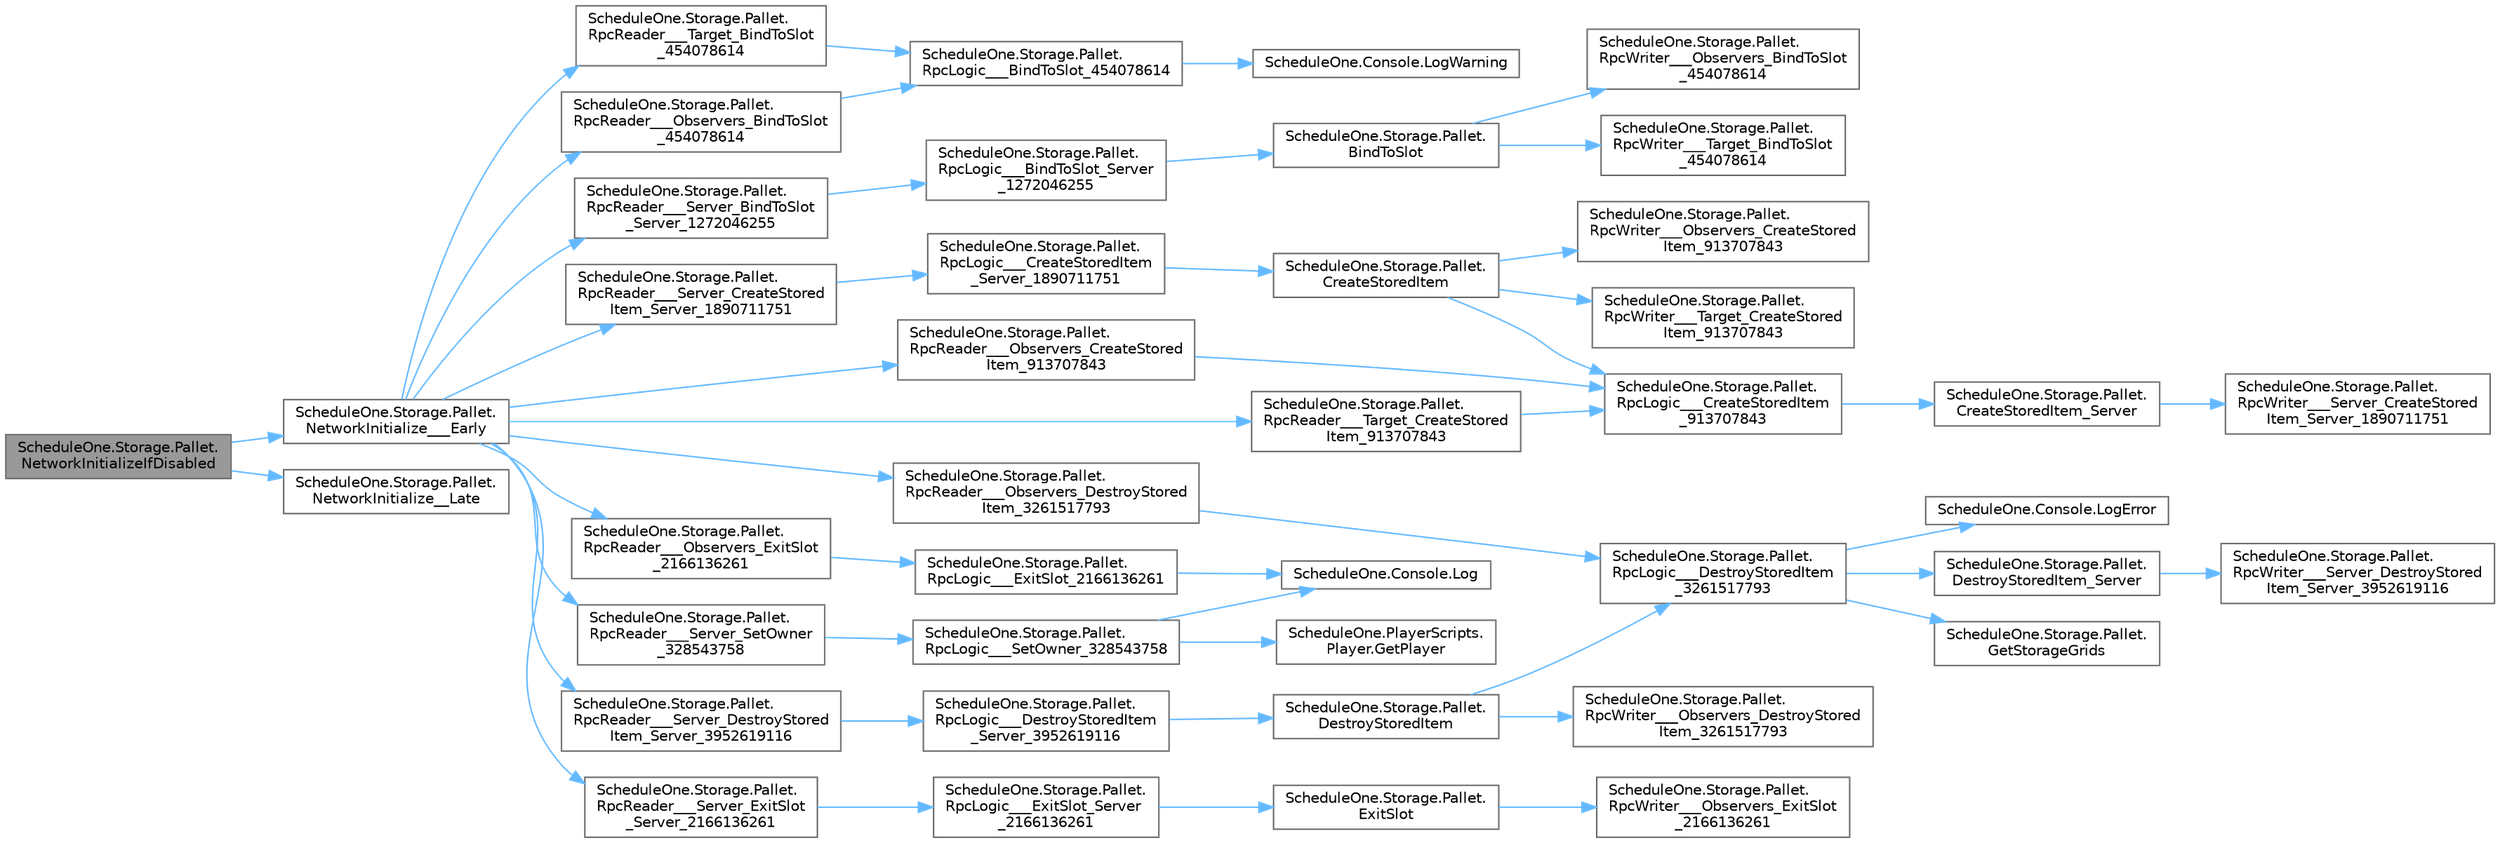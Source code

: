 digraph "ScheduleOne.Storage.Pallet.NetworkInitializeIfDisabled"
{
 // LATEX_PDF_SIZE
  bgcolor="transparent";
  edge [fontname=Helvetica,fontsize=10,labelfontname=Helvetica,labelfontsize=10];
  node [fontname=Helvetica,fontsize=10,shape=box,height=0.2,width=0.4];
  rankdir="LR";
  Node1 [id="Node000001",label="ScheduleOne.Storage.Pallet.\lNetworkInitializeIfDisabled",height=0.2,width=0.4,color="gray40", fillcolor="grey60", style="filled", fontcolor="black",tooltip=" "];
  Node1 -> Node2 [id="edge1_Node000001_Node000002",color="steelblue1",style="solid",tooltip=" "];
  Node2 [id="Node000002",label="ScheduleOne.Storage.Pallet.\lNetworkInitialize___Early",height=0.2,width=0.4,color="grey40", fillcolor="white", style="filled",URL="$class_schedule_one_1_1_storage_1_1_pallet.html#a7ba4bcb160aba30d65d54a07e0934e27",tooltip=" "];
  Node2 -> Node3 [id="edge2_Node000002_Node000003",color="steelblue1",style="solid",tooltip=" "];
  Node3 [id="Node000003",label="ScheduleOne.Storage.Pallet.\lRpcReader___Observers_BindToSlot\l_454078614",height=0.2,width=0.4,color="grey40", fillcolor="white", style="filled",URL="$class_schedule_one_1_1_storage_1_1_pallet.html#ab6423044a003a76bfd8b2bcd09d9cfc1",tooltip=" "];
  Node3 -> Node4 [id="edge3_Node000003_Node000004",color="steelblue1",style="solid",tooltip=" "];
  Node4 [id="Node000004",label="ScheduleOne.Storage.Pallet.\lRpcLogic___BindToSlot_454078614",height=0.2,width=0.4,color="grey40", fillcolor="white", style="filled",URL="$class_schedule_one_1_1_storage_1_1_pallet.html#aa55f2e7f2048049cfdf8d00dba0cf19c",tooltip=" "];
  Node4 -> Node5 [id="edge4_Node000004_Node000005",color="steelblue1",style="solid",tooltip=" "];
  Node5 [id="Node000005",label="ScheduleOne.Console.LogWarning",height=0.2,width=0.4,color="grey40", fillcolor="white", style="filled",URL="$class_schedule_one_1_1_console.html#a4af4a471d16b1029b44a8121bf41d45c",tooltip=" "];
  Node2 -> Node6 [id="edge5_Node000002_Node000006",color="steelblue1",style="solid",tooltip=" "];
  Node6 [id="Node000006",label="ScheduleOne.Storage.Pallet.\lRpcReader___Observers_CreateStored\lItem_913707843",height=0.2,width=0.4,color="grey40", fillcolor="white", style="filled",URL="$class_schedule_one_1_1_storage_1_1_pallet.html#ab72ac45741742482fa13a8dfe17018ea",tooltip=" "];
  Node6 -> Node7 [id="edge6_Node000006_Node000007",color="steelblue1",style="solid",tooltip=" "];
  Node7 [id="Node000007",label="ScheduleOne.Storage.Pallet.\lRpcLogic___CreateStoredItem\l_913707843",height=0.2,width=0.4,color="grey40", fillcolor="white", style="filled",URL="$class_schedule_one_1_1_storage_1_1_pallet.html#ae653876dbe80899c9b23153faad9778c",tooltip=" "];
  Node7 -> Node8 [id="edge7_Node000007_Node000008",color="steelblue1",style="solid",tooltip=" "];
  Node8 [id="Node000008",label="ScheduleOne.Storage.Pallet.\lCreateStoredItem_Server",height=0.2,width=0.4,color="grey40", fillcolor="white", style="filled",URL="$class_schedule_one_1_1_storage_1_1_pallet.html#acf2d069fc5af4d8411b5e74f872ac343",tooltip=" "];
  Node8 -> Node9 [id="edge8_Node000008_Node000009",color="steelblue1",style="solid",tooltip=" "];
  Node9 [id="Node000009",label="ScheduleOne.Storage.Pallet.\lRpcWriter___Server_CreateStored\lItem_Server_1890711751",height=0.2,width=0.4,color="grey40", fillcolor="white", style="filled",URL="$class_schedule_one_1_1_storage_1_1_pallet.html#a6a0e8e93efe63909b3ec69d9e70d8225",tooltip=" "];
  Node2 -> Node10 [id="edge9_Node000002_Node000010",color="steelblue1",style="solid",tooltip=" "];
  Node10 [id="Node000010",label="ScheduleOne.Storage.Pallet.\lRpcReader___Observers_DestroyStored\lItem_3261517793",height=0.2,width=0.4,color="grey40", fillcolor="white", style="filled",URL="$class_schedule_one_1_1_storage_1_1_pallet.html#a4edcbac9bfdf59f94e62d937970f741e",tooltip=" "];
  Node10 -> Node11 [id="edge10_Node000010_Node000011",color="steelblue1",style="solid",tooltip=" "];
  Node11 [id="Node000011",label="ScheduleOne.Storage.Pallet.\lRpcLogic___DestroyStoredItem\l_3261517793",height=0.2,width=0.4,color="grey40", fillcolor="white", style="filled",URL="$class_schedule_one_1_1_storage_1_1_pallet.html#a6bedb01aadc876d52c451ee9d1c92f31",tooltip=" "];
  Node11 -> Node12 [id="edge11_Node000011_Node000012",color="steelblue1",style="solid",tooltip=" "];
  Node12 [id="Node000012",label="ScheduleOne.Storage.Pallet.\lDestroyStoredItem_Server",height=0.2,width=0.4,color="grey40", fillcolor="white", style="filled",URL="$class_schedule_one_1_1_storage_1_1_pallet.html#a1bf8905fa08e772cba1a18ccd56d64f3",tooltip=" "];
  Node12 -> Node13 [id="edge12_Node000012_Node000013",color="steelblue1",style="solid",tooltip=" "];
  Node13 [id="Node000013",label="ScheduleOne.Storage.Pallet.\lRpcWriter___Server_DestroyStored\lItem_Server_3952619116",height=0.2,width=0.4,color="grey40", fillcolor="white", style="filled",URL="$class_schedule_one_1_1_storage_1_1_pallet.html#a3cb99a1fed3371f679b2488811eb5634",tooltip=" "];
  Node11 -> Node14 [id="edge13_Node000011_Node000014",color="steelblue1",style="solid",tooltip=" "];
  Node14 [id="Node000014",label="ScheduleOne.Storage.Pallet.\lGetStorageGrids",height=0.2,width=0.4,color="grey40", fillcolor="white", style="filled",URL="$class_schedule_one_1_1_storage_1_1_pallet.html#aec2e6c6025ad3911b5406cc5f7610c7c",tooltip=" "];
  Node11 -> Node15 [id="edge14_Node000011_Node000015",color="steelblue1",style="solid",tooltip=" "];
  Node15 [id="Node000015",label="ScheduleOne.Console.LogError",height=0.2,width=0.4,color="grey40", fillcolor="white", style="filled",URL="$class_schedule_one_1_1_console.html#af815c154f3082a5bf25f62c7cc93fad2",tooltip=" "];
  Node2 -> Node16 [id="edge15_Node000002_Node000016",color="steelblue1",style="solid",tooltip=" "];
  Node16 [id="Node000016",label="ScheduleOne.Storage.Pallet.\lRpcReader___Observers_ExitSlot\l_2166136261",height=0.2,width=0.4,color="grey40", fillcolor="white", style="filled",URL="$class_schedule_one_1_1_storage_1_1_pallet.html#a261ce63d40f7c1d88336ac8d0be8c9f6",tooltip=" "];
  Node16 -> Node17 [id="edge16_Node000016_Node000017",color="steelblue1",style="solid",tooltip=" "];
  Node17 [id="Node000017",label="ScheduleOne.Storage.Pallet.\lRpcLogic___ExitSlot_2166136261",height=0.2,width=0.4,color="grey40", fillcolor="white", style="filled",URL="$class_schedule_one_1_1_storage_1_1_pallet.html#a6ae1e818aa45e83470fb03257f49ff74",tooltip=" "];
  Node17 -> Node18 [id="edge17_Node000017_Node000018",color="steelblue1",style="solid",tooltip=" "];
  Node18 [id="Node000018",label="ScheduleOne.Console.Log",height=0.2,width=0.4,color="grey40", fillcolor="white", style="filled",URL="$class_schedule_one_1_1_console.html#afb218907244d12f7d08b1c1831fa1f8c",tooltip=" "];
  Node2 -> Node19 [id="edge18_Node000002_Node000019",color="steelblue1",style="solid",tooltip=" "];
  Node19 [id="Node000019",label="ScheduleOne.Storage.Pallet.\lRpcReader___Server_BindToSlot\l_Server_1272046255",height=0.2,width=0.4,color="grey40", fillcolor="white", style="filled",URL="$class_schedule_one_1_1_storage_1_1_pallet.html#af4768c938d0ce415656530b10211dd89",tooltip=" "];
  Node19 -> Node20 [id="edge19_Node000019_Node000020",color="steelblue1",style="solid",tooltip=" "];
  Node20 [id="Node000020",label="ScheduleOne.Storage.Pallet.\lRpcLogic___BindToSlot_Server\l_1272046255",height=0.2,width=0.4,color="grey40", fillcolor="white", style="filled",URL="$class_schedule_one_1_1_storage_1_1_pallet.html#a31fd39ecf1f12f97a30ac89ad52b3744",tooltip=" "];
  Node20 -> Node21 [id="edge20_Node000020_Node000021",color="steelblue1",style="solid",tooltip=" "];
  Node21 [id="Node000021",label="ScheduleOne.Storage.Pallet.\lBindToSlot",height=0.2,width=0.4,color="grey40", fillcolor="white", style="filled",URL="$class_schedule_one_1_1_storage_1_1_pallet.html#ac686d4804d5d656e7fe3abfd4c2409d3",tooltip=" "];
  Node21 -> Node22 [id="edge21_Node000021_Node000022",color="steelblue1",style="solid",tooltip=" "];
  Node22 [id="Node000022",label="ScheduleOne.Storage.Pallet.\lRpcWriter___Observers_BindToSlot\l_454078614",height=0.2,width=0.4,color="grey40", fillcolor="white", style="filled",URL="$class_schedule_one_1_1_storage_1_1_pallet.html#aecb334502bea89d2ae3dd778624bcf0c",tooltip=" "];
  Node21 -> Node23 [id="edge22_Node000021_Node000023",color="steelblue1",style="solid",tooltip=" "];
  Node23 [id="Node000023",label="ScheduleOne.Storage.Pallet.\lRpcWriter___Target_BindToSlot\l_454078614",height=0.2,width=0.4,color="grey40", fillcolor="white", style="filled",URL="$class_schedule_one_1_1_storage_1_1_pallet.html#af2d8cd3efc3931ee76758563f5a39fe0",tooltip=" "];
  Node2 -> Node24 [id="edge23_Node000002_Node000024",color="steelblue1",style="solid",tooltip=" "];
  Node24 [id="Node000024",label="ScheduleOne.Storage.Pallet.\lRpcReader___Server_CreateStored\lItem_Server_1890711751",height=0.2,width=0.4,color="grey40", fillcolor="white", style="filled",URL="$class_schedule_one_1_1_storage_1_1_pallet.html#ad20501fc15fb30463fdf799b754078e8",tooltip=" "];
  Node24 -> Node25 [id="edge24_Node000024_Node000025",color="steelblue1",style="solid",tooltip=" "];
  Node25 [id="Node000025",label="ScheduleOne.Storage.Pallet.\lRpcLogic___CreateStoredItem\l_Server_1890711751",height=0.2,width=0.4,color="grey40", fillcolor="white", style="filled",URL="$class_schedule_one_1_1_storage_1_1_pallet.html#aa1af570aabe9ca119afe4336a6851f47",tooltip=" "];
  Node25 -> Node26 [id="edge25_Node000025_Node000026",color="steelblue1",style="solid",tooltip=" "];
  Node26 [id="Node000026",label="ScheduleOne.Storage.Pallet.\lCreateStoredItem",height=0.2,width=0.4,color="grey40", fillcolor="white", style="filled",URL="$class_schedule_one_1_1_storage_1_1_pallet.html#a426459805bb0108c4c3868936cf3a0d2",tooltip=" "];
  Node26 -> Node7 [id="edge26_Node000026_Node000007",color="steelblue1",style="solid",tooltip=" "];
  Node26 -> Node27 [id="edge27_Node000026_Node000027",color="steelblue1",style="solid",tooltip=" "];
  Node27 [id="Node000027",label="ScheduleOne.Storage.Pallet.\lRpcWriter___Observers_CreateStored\lItem_913707843",height=0.2,width=0.4,color="grey40", fillcolor="white", style="filled",URL="$class_schedule_one_1_1_storage_1_1_pallet.html#aa6910a4ee4e367ac8d47a86ba18a32a3",tooltip=" "];
  Node26 -> Node28 [id="edge28_Node000026_Node000028",color="steelblue1",style="solid",tooltip=" "];
  Node28 [id="Node000028",label="ScheduleOne.Storage.Pallet.\lRpcWriter___Target_CreateStored\lItem_913707843",height=0.2,width=0.4,color="grey40", fillcolor="white", style="filled",URL="$class_schedule_one_1_1_storage_1_1_pallet.html#afdb803aebc6364b3780246b6d4ac1953",tooltip=" "];
  Node2 -> Node29 [id="edge29_Node000002_Node000029",color="steelblue1",style="solid",tooltip=" "];
  Node29 [id="Node000029",label="ScheduleOne.Storage.Pallet.\lRpcReader___Server_DestroyStored\lItem_Server_3952619116",height=0.2,width=0.4,color="grey40", fillcolor="white", style="filled",URL="$class_schedule_one_1_1_storage_1_1_pallet.html#af34b26ca8d719ab84d92db28c996e47b",tooltip=" "];
  Node29 -> Node30 [id="edge30_Node000029_Node000030",color="steelblue1",style="solid",tooltip=" "];
  Node30 [id="Node000030",label="ScheduleOne.Storage.Pallet.\lRpcLogic___DestroyStoredItem\l_Server_3952619116",height=0.2,width=0.4,color="grey40", fillcolor="white", style="filled",URL="$class_schedule_one_1_1_storage_1_1_pallet.html#acec2956e0c2f096ac3b5185af348070f",tooltip=" "];
  Node30 -> Node31 [id="edge31_Node000030_Node000031",color="steelblue1",style="solid",tooltip=" "];
  Node31 [id="Node000031",label="ScheduleOne.Storage.Pallet.\lDestroyStoredItem",height=0.2,width=0.4,color="grey40", fillcolor="white", style="filled",URL="$class_schedule_one_1_1_storage_1_1_pallet.html#a0b94cc2682248472fd3ab59861158f8b",tooltip=" "];
  Node31 -> Node11 [id="edge32_Node000031_Node000011",color="steelblue1",style="solid",tooltip=" "];
  Node31 -> Node32 [id="edge33_Node000031_Node000032",color="steelblue1",style="solid",tooltip=" "];
  Node32 [id="Node000032",label="ScheduleOne.Storage.Pallet.\lRpcWriter___Observers_DestroyStored\lItem_3261517793",height=0.2,width=0.4,color="grey40", fillcolor="white", style="filled",URL="$class_schedule_one_1_1_storage_1_1_pallet.html#af35f5533bb27147727356bae32d2a6b5",tooltip=" "];
  Node2 -> Node33 [id="edge34_Node000002_Node000033",color="steelblue1",style="solid",tooltip=" "];
  Node33 [id="Node000033",label="ScheduleOne.Storage.Pallet.\lRpcReader___Server_ExitSlot\l_Server_2166136261",height=0.2,width=0.4,color="grey40", fillcolor="white", style="filled",URL="$class_schedule_one_1_1_storage_1_1_pallet.html#a9a1b69572d6c72661a17b797c2f2f604",tooltip=" "];
  Node33 -> Node34 [id="edge35_Node000033_Node000034",color="steelblue1",style="solid",tooltip=" "];
  Node34 [id="Node000034",label="ScheduleOne.Storage.Pallet.\lRpcLogic___ExitSlot_Server\l_2166136261",height=0.2,width=0.4,color="grey40", fillcolor="white", style="filled",URL="$class_schedule_one_1_1_storage_1_1_pallet.html#ad43b5df7d48d8a4cb46975b95200f8f4",tooltip=" "];
  Node34 -> Node35 [id="edge36_Node000034_Node000035",color="steelblue1",style="solid",tooltip=" "];
  Node35 [id="Node000035",label="ScheduleOne.Storage.Pallet.\lExitSlot",height=0.2,width=0.4,color="grey40", fillcolor="white", style="filled",URL="$class_schedule_one_1_1_storage_1_1_pallet.html#aadc27ff4139bed685f7044266e70b334",tooltip=" "];
  Node35 -> Node36 [id="edge37_Node000035_Node000036",color="steelblue1",style="solid",tooltip=" "];
  Node36 [id="Node000036",label="ScheduleOne.Storage.Pallet.\lRpcWriter___Observers_ExitSlot\l_2166136261",height=0.2,width=0.4,color="grey40", fillcolor="white", style="filled",URL="$class_schedule_one_1_1_storage_1_1_pallet.html#ae48a8c383c920996fa6c4339a5dd33c6",tooltip=" "];
  Node2 -> Node37 [id="edge38_Node000002_Node000037",color="steelblue1",style="solid",tooltip=" "];
  Node37 [id="Node000037",label="ScheduleOne.Storage.Pallet.\lRpcReader___Server_SetOwner\l_328543758",height=0.2,width=0.4,color="grey40", fillcolor="white", style="filled",URL="$class_schedule_one_1_1_storage_1_1_pallet.html#a3f3aed91f1dc17fc38754e835db9e42d",tooltip=" "];
  Node37 -> Node38 [id="edge39_Node000037_Node000038",color="steelblue1",style="solid",tooltip=" "];
  Node38 [id="Node000038",label="ScheduleOne.Storage.Pallet.\lRpcLogic___SetOwner_328543758",height=0.2,width=0.4,color="grey40", fillcolor="white", style="filled",URL="$class_schedule_one_1_1_storage_1_1_pallet.html#aba7e08940533b720ba539abfe45c5e43",tooltip=" "];
  Node38 -> Node39 [id="edge40_Node000038_Node000039",color="steelblue1",style="solid",tooltip=" "];
  Node39 [id="Node000039",label="ScheduleOne.PlayerScripts.\lPlayer.GetPlayer",height=0.2,width=0.4,color="grey40", fillcolor="white", style="filled",URL="$class_schedule_one_1_1_player_scripts_1_1_player.html#a13df6188b482cb17e2271fcbae1568f6",tooltip=" "];
  Node38 -> Node18 [id="edge41_Node000038_Node000018",color="steelblue1",style="solid",tooltip=" "];
  Node2 -> Node40 [id="edge42_Node000002_Node000040",color="steelblue1",style="solid",tooltip=" "];
  Node40 [id="Node000040",label="ScheduleOne.Storage.Pallet.\lRpcReader___Target_BindToSlot\l_454078614",height=0.2,width=0.4,color="grey40", fillcolor="white", style="filled",URL="$class_schedule_one_1_1_storage_1_1_pallet.html#ab824d65d9771ec2c3cbb95f3ed5cb82c",tooltip=" "];
  Node40 -> Node4 [id="edge43_Node000040_Node000004",color="steelblue1",style="solid",tooltip=" "];
  Node2 -> Node41 [id="edge44_Node000002_Node000041",color="steelblue1",style="solid",tooltip=" "];
  Node41 [id="Node000041",label="ScheduleOne.Storage.Pallet.\lRpcReader___Target_CreateStored\lItem_913707843",height=0.2,width=0.4,color="grey40", fillcolor="white", style="filled",URL="$class_schedule_one_1_1_storage_1_1_pallet.html#a6d22a21a29f668ea12c92c7e6579e2b9",tooltip=" "];
  Node41 -> Node7 [id="edge45_Node000041_Node000007",color="steelblue1",style="solid",tooltip=" "];
  Node1 -> Node42 [id="edge46_Node000001_Node000042",color="steelblue1",style="solid",tooltip=" "];
  Node42 [id="Node000042",label="ScheduleOne.Storage.Pallet.\lNetworkInitialize__Late",height=0.2,width=0.4,color="grey40", fillcolor="white", style="filled",URL="$class_schedule_one_1_1_storage_1_1_pallet.html#a35a1a7fcc8e6bedfa70457a855ac0c0d",tooltip=" "];
}
